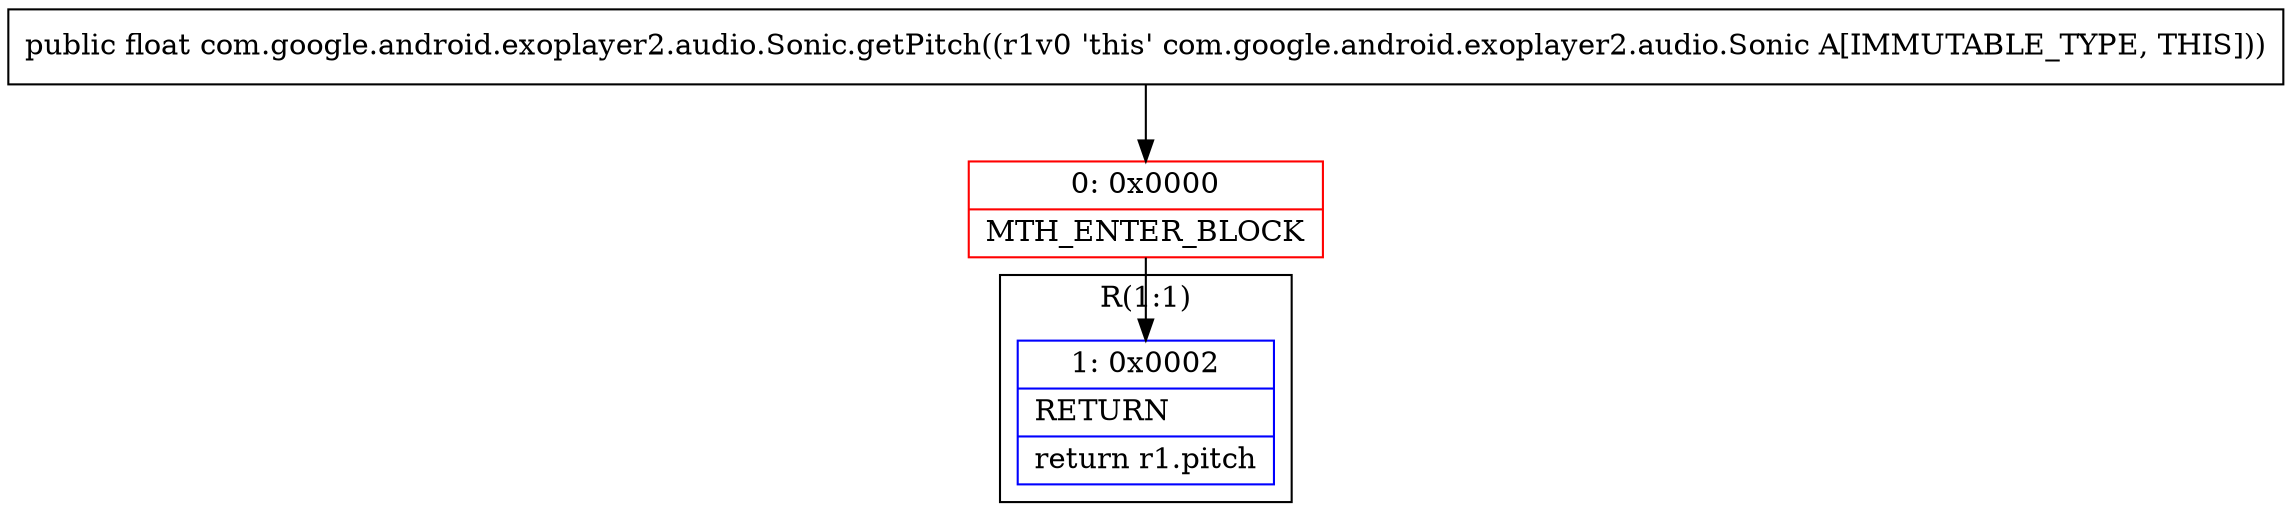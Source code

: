 digraph "CFG forcom.google.android.exoplayer2.audio.Sonic.getPitch()F" {
subgraph cluster_Region_382903861 {
label = "R(1:1)";
node [shape=record,color=blue];
Node_1 [shape=record,label="{1\:\ 0x0002|RETURN\l|return r1.pitch\l}"];
}
Node_0 [shape=record,color=red,label="{0\:\ 0x0000|MTH_ENTER_BLOCK\l}"];
MethodNode[shape=record,label="{public float com.google.android.exoplayer2.audio.Sonic.getPitch((r1v0 'this' com.google.android.exoplayer2.audio.Sonic A[IMMUTABLE_TYPE, THIS])) }"];
MethodNode -> Node_0;
Node_0 -> Node_1;
}

